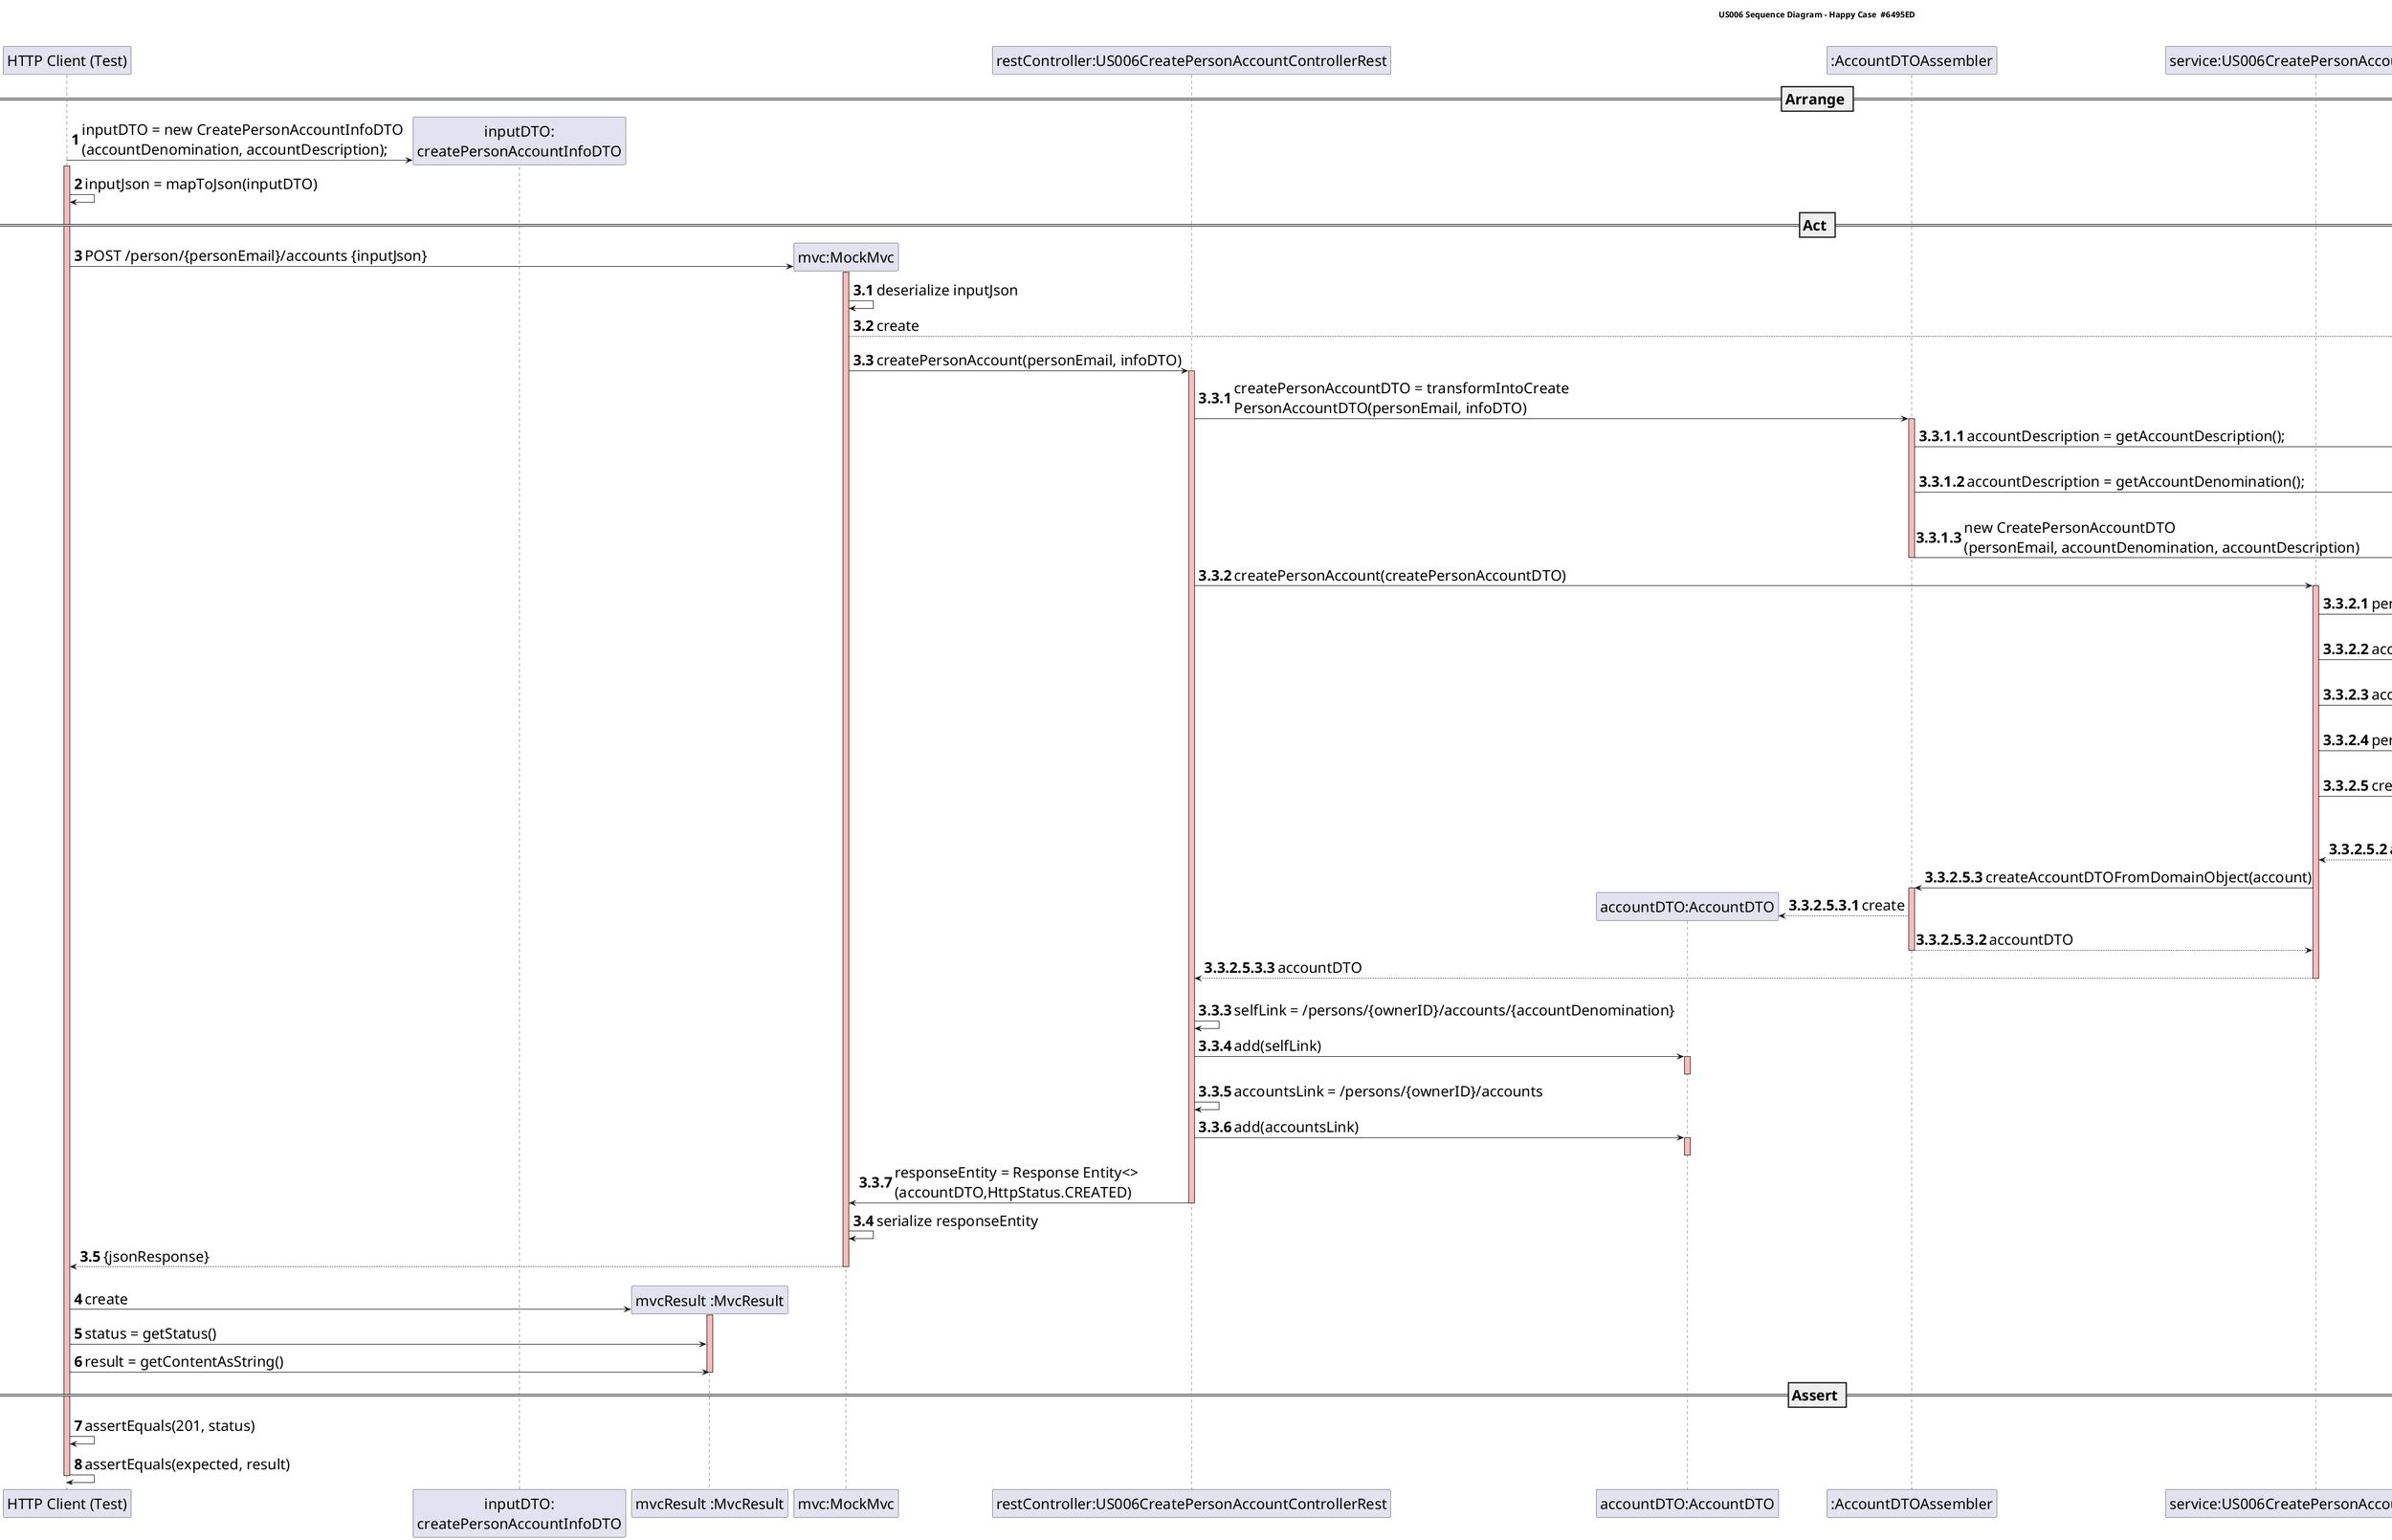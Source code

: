 @startuml
skinparam DefaultFontSize 25

title US006 Sequence Diagram - Happy Case  #6495ED

participant "HTTP Client (Test)"
participant "inputDTO:\ncreatePersonAccountInfoDTO"
participant "mvcResult :MvcResult"
participant "mvc:MockMvc"
participant "restController:US006CreatePersonAccountControllerRest"
participant "accountDTO:AccountDTO"
participant ":AccountDTOAssembler"
participant "service:US006CreatePersonAccountService"
participant "infoDTO:CreatePersonAccountInfoDTO"

== Arrange ==
autonumber

create "inputDTO:\ncreatePersonAccountInfoDTO"
"HTTP Client (Test)" -> "inputDTO:\ncreatePersonAccountInfoDTO": inputDTO = new CreatePersonAccountInfoDTO\n(accountDenomination, accountDescription);
activate "HTTP Client (Test)" #FFBBBB
"HTTP Client (Test)" -> "HTTP Client (Test)": inputJson = mapToJson(inputDTO)

== Act ==

create "mvc:MockMvc"
"HTTP Client (Test)" -> "mvc:MockMvc" :POST /person/{personEmail}/accounts {inputJson}
activate "mvc:MockMvc"  #FFBBBB

autonumber 3.1
"mvc:MockMvc" -> "mvc:MockMvc" :  deserialize inputJson

create "infoDTO:CreatePersonAccountInfoDTO"
"mvc:MockMvc"-->"infoDTO:CreatePersonAccountInfoDTO": create

"mvc:MockMvc"-> "restController:US006CreatePersonAccountControllerRest": createPersonAccount(personEmail, infoDTO)
activate "restController:US006CreatePersonAccountControllerRest" #FFBBBB

autonumber 3.3.1
"restController:US006CreatePersonAccountControllerRest"-> ":AccountDTOAssembler": createPersonAccountDTO = transformIntoCreate\nPersonAccountDTO(personEmail, infoDTO)
activate ":AccountDTOAssembler"  #FFBBBB

autonumber 3.3.1.1
":AccountDTOAssembler" -> "infoDTO:CreatePersonAccountInfoDTO" : accountDescription = getAccountDescription();
activate "infoDTO:CreatePersonAccountInfoDTO"  #FFBBBB
deactivate "infoDTO:CreatePersonAccountInfoDTO"

":AccountDTOAssembler" -> "infoDTO:CreatePersonAccountInfoDTO" : accountDescription = getAccountDenomination();
activate "infoDTO:CreatePersonAccountInfoDTO"  #FFBBBB
deactivate "infoDTO:CreatePersonAccountInfoDTO"

create "createPersonAccountDTO:CreatePersonAccountDTO"
":AccountDTOAssembler" -> "createPersonAccountDTO:CreatePersonAccountDTO": new CreatePersonAccountDTO\n(personEmail, accountDenomination, accountDescription)
deactivate ":AccountDTOAssembler"

autonumber 3.3.2
"restController:US006CreatePersonAccountControllerRest"->"service:US006CreatePersonAccountService": createPersonAccount(createPersonAccountDTO)
activate "service:US006CreatePersonAccountService" #FFBBBB

autonumber 3.3.2.1
"service:US006CreatePersonAccountService" -> "createPersonAccountDTO:CreatePersonAccountDTO" : personEmail = getPersonEmail()
activate "createPersonAccountDTO:CreatePersonAccountDTO"  #FFBBBB
deactivate "createPersonAccountDTO:CreatePersonAccountDTO"

"service:US006CreatePersonAccountService" -> "createPersonAccountDTO:CreatePersonAccountDTO" : accountDenomination= getAccountDenomination()
activate "createPersonAccountDTO:CreatePersonAccountDTO"  #FFBBBB
deactivate "createPersonAccountDTO:CreatePersonAccountDTO"

"service:US006CreatePersonAccountService" -> "createPersonAccountDTO:CreatePersonAccountDTO" : accountDescription = getAccountDescription()
activate "createPersonAccountDTO:CreatePersonAccountDTO"  #FFBBBB
deactivate "createPersonAccountDTO:CreatePersonAccountDTO"

"service:US006CreatePersonAccountService" -> "personRepo:PersonRepository" : personID = findPersonByEmail(personEmail)
activate "personRepo:PersonRepository" #FFBBBB
deactivate "personRepo:PersonRepository"

"service:US006CreatePersonAccountService" -> "accountRepo:AccountRepository" : createAccount(accountDenomination, accountDescription, personID)
activate "accountRepo:AccountRepository" #FFBBBB

autonumber 3.3.2.5.1
"accountRepo:AccountRepository" -> "accountRepo:AccountRepository" : add(account)

"accountRepo:AccountRepository" --> "service:US006CreatePersonAccountService" : account
deactivate "accountRepo:AccountRepository" #FFBBBB

"service:US006CreatePersonAccountService" -> ":AccountDTOAssembler": createAccountDTOFromDomainObject(account)
activate  ":AccountDTOAssembler" #FFBBBB

autonumber 3.3.2.5.3.1
create "accountDTO:AccountDTO"
":AccountDTOAssembler" --> "accountDTO:AccountDTO" : create

":AccountDTOAssembler" --> "service:US006CreatePersonAccountService" : accountDTO
deactivate ":AccountDTOAssembler"

"service:US006CreatePersonAccountService" --> "restController:US006CreatePersonAccountControllerRest" : accountDTO
deactivate "service:US006CreatePersonAccountService"

autonumber 3.3.3
|||
"restController:US006CreatePersonAccountControllerRest"->"restController:US006CreatePersonAccountControllerRest": selfLink = /persons/{ownerID}/accounts/{accountDenomination}
"restController:US006CreatePersonAccountControllerRest"-> "accountDTO:AccountDTO": add(selfLink)
activate "accountDTO:AccountDTO" #FFBBBB
deactivate "accountDTO:AccountDTO" #FFBBBB
"restController:US006CreatePersonAccountControllerRest"->"restController:US006CreatePersonAccountControllerRest": accountsLink = /persons/{ownerID}/accounts
"restController:US006CreatePersonAccountControllerRest"-> "accountDTO:AccountDTO": add(accountsLink)
activate "accountDTO:AccountDTO" #FFBBBB
deactivate "accountDTO:AccountDTO" #FFBBBB

"restController:US006CreatePersonAccountControllerRest" -> "mvc:MockMvc": responseEntity = Response Entity<>\n(accountDTO,HttpStatus.CREATED)
deactivate "restController:US006CreatePersonAccountControllerRest"

autonumber 3.4
"mvc:MockMvc" -> "mvc:MockMvc" : serialize responseEntity
"mvc:MockMvc" --> "HTTP Client (Test)" : {jsonResponse}
deactivate "mvc:MockMvc"

|||
autonumber 4
create "mvcResult :MvcResult"
"HTTP Client (Test)" -> "mvcResult :MvcResult" : create
activate "mvcResult :MvcResult" #FFBBBB

"HTTP Client (Test)" -> "mvcResult :MvcResult" : status = getStatus()
"HTTP Client (Test)" -> "mvcResult :MvcResult" : result = getContentAsString()
deactivate "mvcResult :MvcResult" #FFBBBB


== Assert ==

"HTTP Client (Test)" -> "HTTP Client (Test)" : assertEquals(201, status)
"HTTP Client (Test)" -> "HTTP Client (Test)" : assertEquals(expected, result)
deactivate "HTTP Client (Test)" #FFBBBB

@enduml